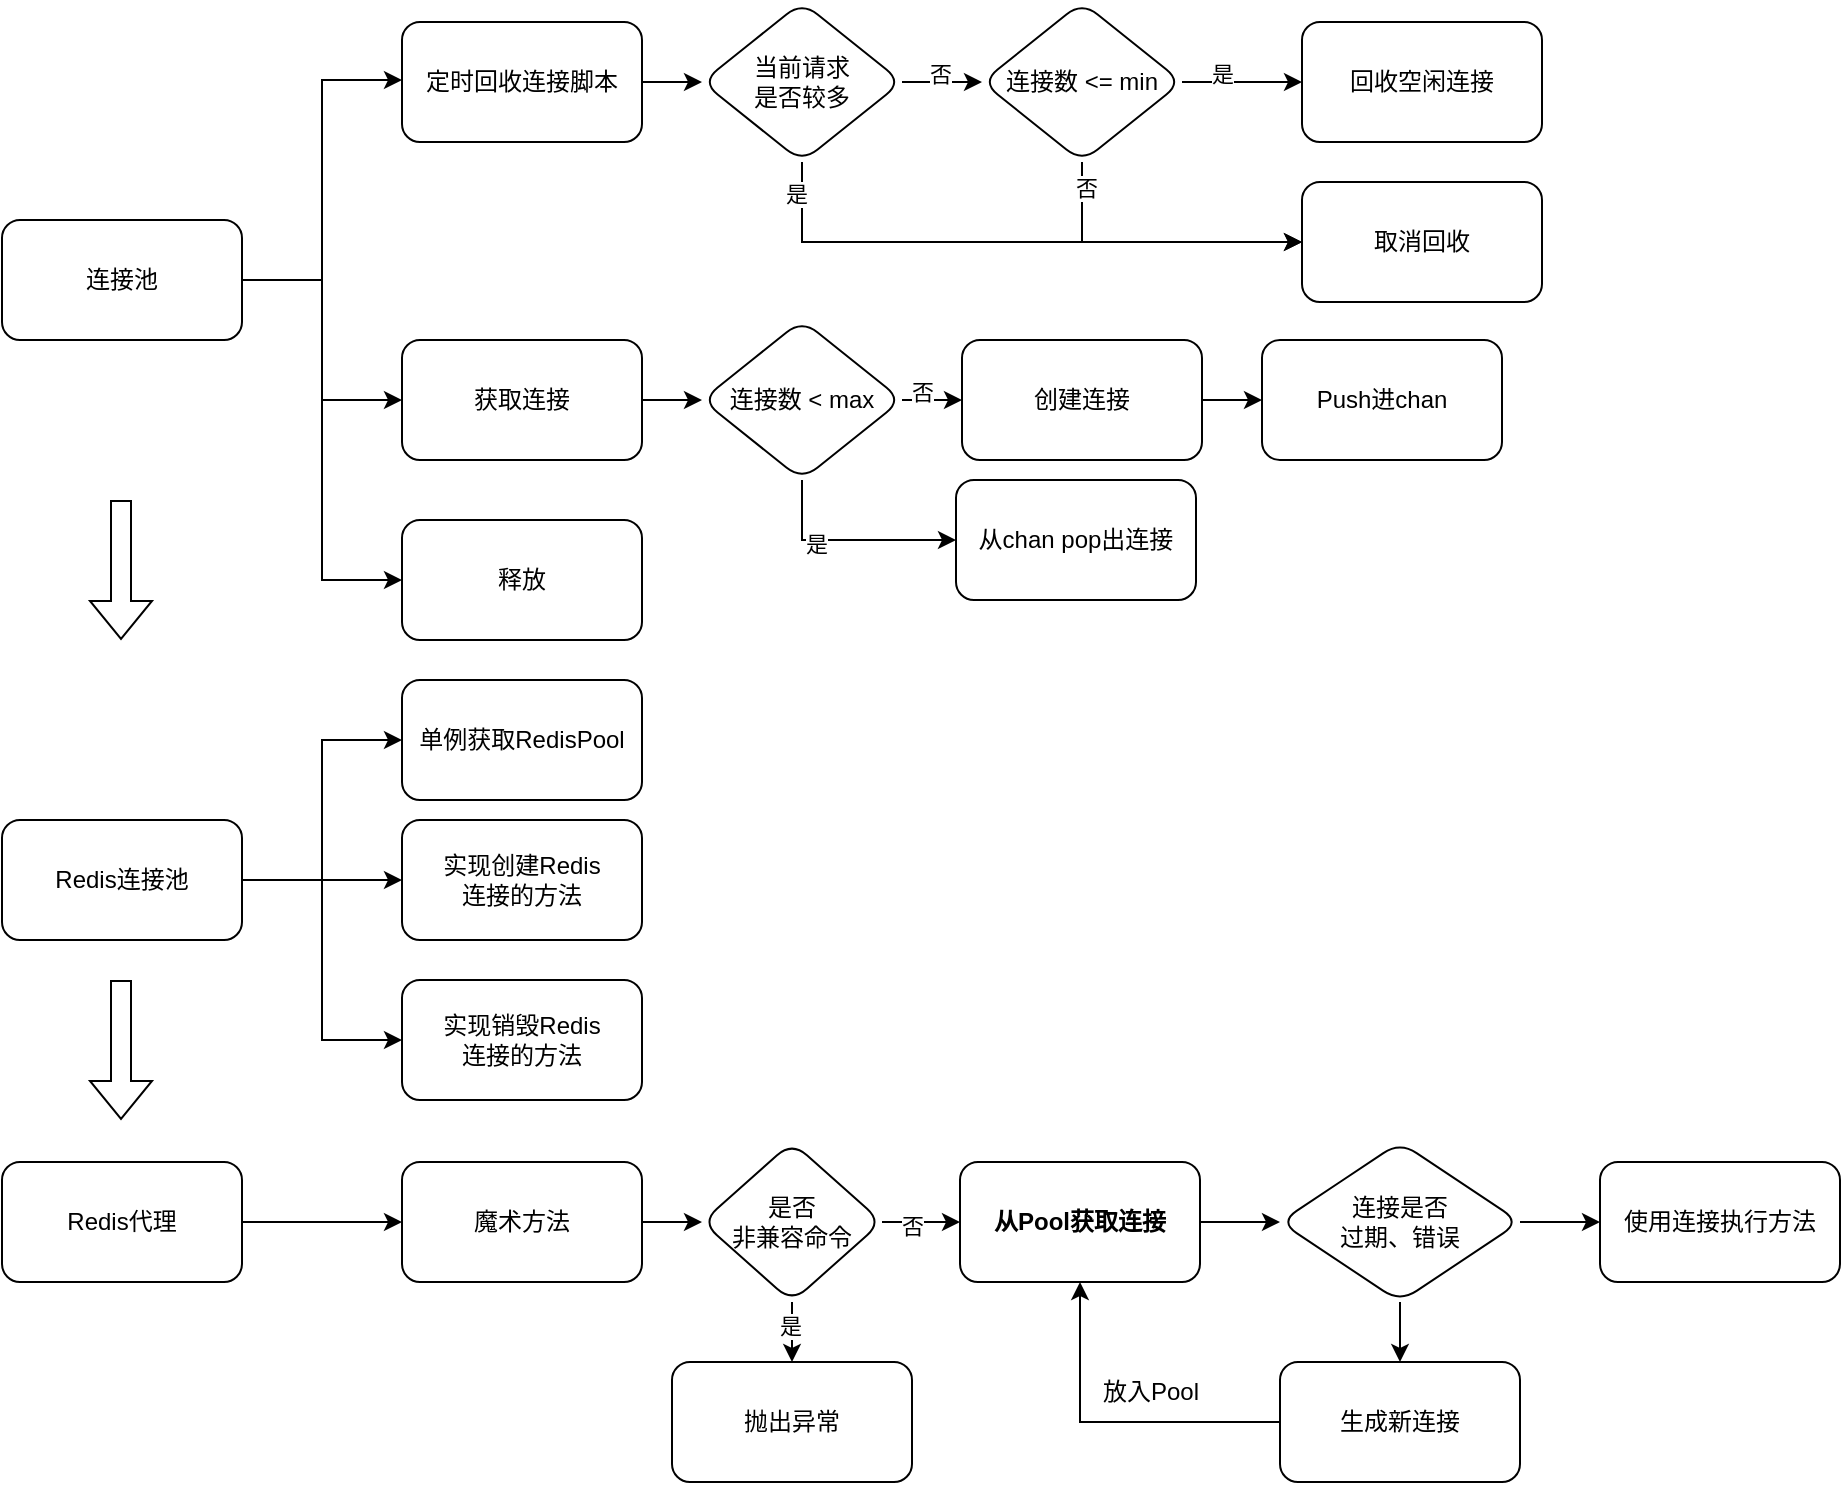 <mxfile version="20.8.19" type="github">
  <diagram name="第 1 页" id="T89ROwZX2rYlSDMPnilw">
    <mxGraphModel dx="1026" dy="683" grid="1" gridSize="10" guides="1" tooltips="1" connect="1" arrows="1" fold="1" page="1" pageScale="1" pageWidth="827" pageHeight="1169" math="0" shadow="0">
      <root>
        <mxCell id="0" />
        <mxCell id="1" parent="0" />
        <mxCell id="U2mL5AtgfMwPIUuoWqq_-3" value="" style="edgeStyle=orthogonalEdgeStyle;rounded=0;orthogonalLoop=1;jettySize=auto;html=1;" edge="1" parent="1" source="U2mL5AtgfMwPIUuoWqq_-1" target="U2mL5AtgfMwPIUuoWqq_-2">
          <mxGeometry relative="1" as="geometry">
            <Array as="points">
              <mxPoint x="390" y="190" />
              <mxPoint x="390" y="90" />
            </Array>
          </mxGeometry>
        </mxCell>
        <mxCell id="U2mL5AtgfMwPIUuoWqq_-51" style="edgeStyle=orthogonalEdgeStyle;rounded=0;orthogonalLoop=1;jettySize=auto;html=1;" edge="1" parent="1" source="U2mL5AtgfMwPIUuoWqq_-1" target="U2mL5AtgfMwPIUuoWqq_-50">
          <mxGeometry relative="1" as="geometry" />
        </mxCell>
        <mxCell id="U2mL5AtgfMwPIUuoWqq_-66" style="edgeStyle=orthogonalEdgeStyle;rounded=0;orthogonalLoop=1;jettySize=auto;html=1;entryX=0;entryY=0.5;entryDx=0;entryDy=0;" edge="1" parent="1" source="U2mL5AtgfMwPIUuoWqq_-1" target="U2mL5AtgfMwPIUuoWqq_-65">
          <mxGeometry relative="1" as="geometry" />
        </mxCell>
        <mxCell id="U2mL5AtgfMwPIUuoWqq_-1" value="连接池" style="rounded=1;whiteSpace=wrap;html=1;" vertex="1" parent="1">
          <mxGeometry x="230" y="160" width="120" height="60" as="geometry" />
        </mxCell>
        <mxCell id="U2mL5AtgfMwPIUuoWqq_-7" value="" style="edgeStyle=orthogonalEdgeStyle;rounded=0;orthogonalLoop=1;jettySize=auto;html=1;" edge="1" parent="1" source="U2mL5AtgfMwPIUuoWqq_-2" target="U2mL5AtgfMwPIUuoWqq_-6">
          <mxGeometry relative="1" as="geometry" />
        </mxCell>
        <mxCell id="U2mL5AtgfMwPIUuoWqq_-2" value="定时回收连接脚本" style="rounded=1;whiteSpace=wrap;html=1;" vertex="1" parent="1">
          <mxGeometry x="430" y="61" width="120" height="60" as="geometry" />
        </mxCell>
        <mxCell id="U2mL5AtgfMwPIUuoWqq_-14" value="" style="edgeStyle=orthogonalEdgeStyle;rounded=0;orthogonalLoop=1;jettySize=auto;html=1;" edge="1" parent="1" source="U2mL5AtgfMwPIUuoWqq_-6" target="U2mL5AtgfMwPIUuoWqq_-13">
          <mxGeometry relative="1" as="geometry" />
        </mxCell>
        <mxCell id="U2mL5AtgfMwPIUuoWqq_-25" value="否" style="edgeLabel;html=1;align=center;verticalAlign=middle;resizable=0;points=[];" vertex="1" connectable="0" parent="U2mL5AtgfMwPIUuoWqq_-14">
          <mxGeometry x="-0.05" y="4" relative="1" as="geometry">
            <mxPoint as="offset" />
          </mxGeometry>
        </mxCell>
        <mxCell id="U2mL5AtgfMwPIUuoWqq_-21" style="edgeStyle=orthogonalEdgeStyle;rounded=0;orthogonalLoop=1;jettySize=auto;html=1;entryX=0;entryY=0.5;entryDx=0;entryDy=0;" edge="1" parent="1" source="U2mL5AtgfMwPIUuoWqq_-6" target="U2mL5AtgfMwPIUuoWqq_-10">
          <mxGeometry relative="1" as="geometry">
            <Array as="points">
              <mxPoint x="630" y="171" />
            </Array>
          </mxGeometry>
        </mxCell>
        <mxCell id="U2mL5AtgfMwPIUuoWqq_-23" value="是" style="edgeLabel;html=1;align=center;verticalAlign=middle;resizable=0;points=[];" vertex="1" connectable="0" parent="U2mL5AtgfMwPIUuoWqq_-21">
          <mxGeometry x="-0.89" y="-3" relative="1" as="geometry">
            <mxPoint as="offset" />
          </mxGeometry>
        </mxCell>
        <mxCell id="U2mL5AtgfMwPIUuoWqq_-6" value="当前请求&lt;br&gt;是否较多" style="rhombus;whiteSpace=wrap;html=1;rounded=1;" vertex="1" parent="1">
          <mxGeometry x="580" y="51" width="100" height="80" as="geometry" />
        </mxCell>
        <mxCell id="U2mL5AtgfMwPIUuoWqq_-8" value="回收空闲连接" style="whiteSpace=wrap;html=1;rounded=1;" vertex="1" parent="1">
          <mxGeometry x="880" y="61" width="120" height="60" as="geometry" />
        </mxCell>
        <mxCell id="U2mL5AtgfMwPIUuoWqq_-10" value="取消回收" style="whiteSpace=wrap;html=1;rounded=1;" vertex="1" parent="1">
          <mxGeometry x="880" y="141" width="120" height="60" as="geometry" />
        </mxCell>
        <mxCell id="U2mL5AtgfMwPIUuoWqq_-15" value="" style="edgeStyle=orthogonalEdgeStyle;rounded=0;orthogonalLoop=1;jettySize=auto;html=1;" edge="1" parent="1" source="U2mL5AtgfMwPIUuoWqq_-13" target="U2mL5AtgfMwPIUuoWqq_-8">
          <mxGeometry relative="1" as="geometry" />
        </mxCell>
        <mxCell id="U2mL5AtgfMwPIUuoWqq_-24" value="是" style="edgeLabel;html=1;align=center;verticalAlign=middle;resizable=0;points=[];" vertex="1" connectable="0" parent="U2mL5AtgfMwPIUuoWqq_-15">
          <mxGeometry x="-0.333" y="4" relative="1" as="geometry">
            <mxPoint as="offset" />
          </mxGeometry>
        </mxCell>
        <mxCell id="U2mL5AtgfMwPIUuoWqq_-19" style="edgeStyle=orthogonalEdgeStyle;rounded=0;orthogonalLoop=1;jettySize=auto;html=1;entryX=0;entryY=0.5;entryDx=0;entryDy=0;" edge="1" parent="1" source="U2mL5AtgfMwPIUuoWqq_-13" target="U2mL5AtgfMwPIUuoWqq_-10">
          <mxGeometry relative="1" as="geometry">
            <Array as="points">
              <mxPoint x="770" y="171" />
            </Array>
          </mxGeometry>
        </mxCell>
        <mxCell id="U2mL5AtgfMwPIUuoWqq_-22" value="否" style="edgeLabel;html=1;align=center;verticalAlign=middle;resizable=0;points=[];" vertex="1" connectable="0" parent="U2mL5AtgfMwPIUuoWqq_-19">
          <mxGeometry x="-0.827" y="2" relative="1" as="geometry">
            <mxPoint as="offset" />
          </mxGeometry>
        </mxCell>
        <mxCell id="U2mL5AtgfMwPIUuoWqq_-13" value="连接数 &amp;lt;= min" style="rhombus;whiteSpace=wrap;html=1;rounded=1;" vertex="1" parent="1">
          <mxGeometry x="720" y="51" width="100" height="80" as="geometry" />
        </mxCell>
        <mxCell id="U2mL5AtgfMwPIUuoWqq_-29" value="" style="edgeStyle=orthogonalEdgeStyle;rounded=0;orthogonalLoop=1;jettySize=auto;html=1;" edge="1" parent="1" source="U2mL5AtgfMwPIUuoWqq_-27" target="U2mL5AtgfMwPIUuoWqq_-28">
          <mxGeometry relative="1" as="geometry" />
        </mxCell>
        <mxCell id="U2mL5AtgfMwPIUuoWqq_-27" value="Redis代理" style="rounded=1;whiteSpace=wrap;html=1;" vertex="1" parent="1">
          <mxGeometry x="230" y="631" width="120" height="60" as="geometry" />
        </mxCell>
        <mxCell id="U2mL5AtgfMwPIUuoWqq_-41" value="" style="edgeStyle=orthogonalEdgeStyle;rounded=0;orthogonalLoop=1;jettySize=auto;html=1;" edge="1" parent="1" source="U2mL5AtgfMwPIUuoWqq_-28" target="U2mL5AtgfMwPIUuoWqq_-40">
          <mxGeometry relative="1" as="geometry" />
        </mxCell>
        <mxCell id="U2mL5AtgfMwPIUuoWqq_-28" value="魔术方法" style="rounded=1;whiteSpace=wrap;html=1;" vertex="1" parent="1">
          <mxGeometry x="430" y="631" width="120" height="60" as="geometry" />
        </mxCell>
        <mxCell id="U2mL5AtgfMwPIUuoWqq_-33" value="" style="edgeStyle=orthogonalEdgeStyle;rounded=0;orthogonalLoop=1;jettySize=auto;html=1;" edge="1" parent="1" source="U2mL5AtgfMwPIUuoWqq_-30" target="U2mL5AtgfMwPIUuoWqq_-32">
          <mxGeometry relative="1" as="geometry" />
        </mxCell>
        <mxCell id="U2mL5AtgfMwPIUuoWqq_-30" value="从Pool获取连接" style="rounded=1;whiteSpace=wrap;html=1;fontStyle=1" vertex="1" parent="1">
          <mxGeometry x="709" y="631" width="120" height="60" as="geometry" />
        </mxCell>
        <mxCell id="U2mL5AtgfMwPIUuoWqq_-35" value="" style="edgeStyle=orthogonalEdgeStyle;rounded=0;orthogonalLoop=1;jettySize=auto;html=1;" edge="1" parent="1" source="U2mL5AtgfMwPIUuoWqq_-32" target="U2mL5AtgfMwPIUuoWqq_-34">
          <mxGeometry relative="1" as="geometry" />
        </mxCell>
        <mxCell id="U2mL5AtgfMwPIUuoWqq_-37" value="" style="edgeStyle=orthogonalEdgeStyle;rounded=0;orthogonalLoop=1;jettySize=auto;html=1;" edge="1" parent="1" source="U2mL5AtgfMwPIUuoWqq_-32" target="U2mL5AtgfMwPIUuoWqq_-36">
          <mxGeometry relative="1" as="geometry" />
        </mxCell>
        <mxCell id="U2mL5AtgfMwPIUuoWqq_-32" value="连接是否&lt;br&gt;过期、错误" style="rhombus;whiteSpace=wrap;html=1;rounded=1;" vertex="1" parent="1">
          <mxGeometry x="869" y="621" width="120" height="80" as="geometry" />
        </mxCell>
        <mxCell id="U2mL5AtgfMwPIUuoWqq_-34" value="使用连接执行方法" style="whiteSpace=wrap;html=1;rounded=1;" vertex="1" parent="1">
          <mxGeometry x="1029" y="631" width="120" height="60" as="geometry" />
        </mxCell>
        <mxCell id="U2mL5AtgfMwPIUuoWqq_-38" style="edgeStyle=orthogonalEdgeStyle;rounded=0;orthogonalLoop=1;jettySize=auto;html=1;entryX=0.5;entryY=1;entryDx=0;entryDy=0;" edge="1" parent="1" source="U2mL5AtgfMwPIUuoWqq_-36" target="U2mL5AtgfMwPIUuoWqq_-30">
          <mxGeometry relative="1" as="geometry" />
        </mxCell>
        <mxCell id="U2mL5AtgfMwPIUuoWqq_-36" value="生成新连接" style="whiteSpace=wrap;html=1;rounded=1;" vertex="1" parent="1">
          <mxGeometry x="869" y="731" width="120" height="60" as="geometry" />
        </mxCell>
        <mxCell id="U2mL5AtgfMwPIUuoWqq_-39" value="放入Pool" style="text;html=1;align=center;verticalAlign=middle;resizable=0;points=[];autosize=1;strokeColor=none;fillColor=none;" vertex="1" parent="1">
          <mxGeometry x="769" y="731" width="70" height="30" as="geometry" />
        </mxCell>
        <mxCell id="U2mL5AtgfMwPIUuoWqq_-42" value="" style="edgeStyle=orthogonalEdgeStyle;rounded=0;orthogonalLoop=1;jettySize=auto;html=1;" edge="1" parent="1" source="U2mL5AtgfMwPIUuoWqq_-40" target="U2mL5AtgfMwPIUuoWqq_-30">
          <mxGeometry relative="1" as="geometry" />
        </mxCell>
        <mxCell id="U2mL5AtgfMwPIUuoWqq_-49" value="否" style="edgeLabel;html=1;align=center;verticalAlign=middle;resizable=0;points=[];" vertex="1" connectable="0" parent="U2mL5AtgfMwPIUuoWqq_-42">
          <mxGeometry x="-0.268" y="-1" relative="1" as="geometry">
            <mxPoint y="1" as="offset" />
          </mxGeometry>
        </mxCell>
        <mxCell id="U2mL5AtgfMwPIUuoWqq_-46" value="" style="edgeStyle=orthogonalEdgeStyle;rounded=0;orthogonalLoop=1;jettySize=auto;html=1;" edge="1" parent="1" source="U2mL5AtgfMwPIUuoWqq_-40" target="U2mL5AtgfMwPIUuoWqq_-45">
          <mxGeometry relative="1" as="geometry" />
        </mxCell>
        <mxCell id="U2mL5AtgfMwPIUuoWqq_-48" value="是" style="edgeLabel;html=1;align=center;verticalAlign=middle;resizable=0;points=[];" vertex="1" connectable="0" parent="U2mL5AtgfMwPIUuoWqq_-46">
          <mxGeometry x="0.26" y="-1" relative="1" as="geometry">
            <mxPoint as="offset" />
          </mxGeometry>
        </mxCell>
        <mxCell id="U2mL5AtgfMwPIUuoWqq_-40" value="是否&lt;br&gt;非兼容命令" style="rhombus;whiteSpace=wrap;html=1;rounded=1;" vertex="1" parent="1">
          <mxGeometry x="580" y="621" width="90" height="80" as="geometry" />
        </mxCell>
        <mxCell id="U2mL5AtgfMwPIUuoWqq_-45" value="抛出异常" style="whiteSpace=wrap;html=1;rounded=1;" vertex="1" parent="1">
          <mxGeometry x="565" y="731" width="120" height="60" as="geometry" />
        </mxCell>
        <mxCell id="U2mL5AtgfMwPIUuoWqq_-53" value="" style="edgeStyle=orthogonalEdgeStyle;rounded=0;orthogonalLoop=1;jettySize=auto;html=1;" edge="1" parent="1" source="U2mL5AtgfMwPIUuoWqq_-50" target="U2mL5AtgfMwPIUuoWqq_-52">
          <mxGeometry relative="1" as="geometry" />
        </mxCell>
        <mxCell id="U2mL5AtgfMwPIUuoWqq_-50" value="获取连接" style="rounded=1;whiteSpace=wrap;html=1;" vertex="1" parent="1">
          <mxGeometry x="430" y="220" width="120" height="60" as="geometry" />
        </mxCell>
        <mxCell id="U2mL5AtgfMwPIUuoWqq_-55" value="" style="edgeStyle=orthogonalEdgeStyle;rounded=0;orthogonalLoop=1;jettySize=auto;html=1;" edge="1" parent="1" source="U2mL5AtgfMwPIUuoWqq_-52" target="U2mL5AtgfMwPIUuoWqq_-54">
          <mxGeometry relative="1" as="geometry" />
        </mxCell>
        <mxCell id="U2mL5AtgfMwPIUuoWqq_-63" value="否" style="edgeLabel;html=1;align=center;verticalAlign=middle;resizable=0;points=[];" vertex="1" connectable="0" parent="U2mL5AtgfMwPIUuoWqq_-55">
          <mxGeometry x="0.2" y="4" relative="1" as="geometry">
            <mxPoint as="offset" />
          </mxGeometry>
        </mxCell>
        <mxCell id="U2mL5AtgfMwPIUuoWqq_-62" style="edgeStyle=orthogonalEdgeStyle;rounded=0;orthogonalLoop=1;jettySize=auto;html=1;exitX=0.5;exitY=1;exitDx=0;exitDy=0;entryX=0;entryY=0.5;entryDx=0;entryDy=0;" edge="1" parent="1" source="U2mL5AtgfMwPIUuoWqq_-52" target="U2mL5AtgfMwPIUuoWqq_-61">
          <mxGeometry relative="1" as="geometry" />
        </mxCell>
        <mxCell id="U2mL5AtgfMwPIUuoWqq_-64" value="是" style="edgeLabel;html=1;align=center;verticalAlign=middle;resizable=0;points=[];" vertex="1" connectable="0" parent="U2mL5AtgfMwPIUuoWqq_-62">
          <mxGeometry x="-0.308" y="-2" relative="1" as="geometry">
            <mxPoint as="offset" />
          </mxGeometry>
        </mxCell>
        <mxCell id="U2mL5AtgfMwPIUuoWqq_-52" value="连接数 &amp;lt; max" style="rhombus;whiteSpace=wrap;html=1;rounded=1;" vertex="1" parent="1">
          <mxGeometry x="580" y="210" width="100" height="80" as="geometry" />
        </mxCell>
        <mxCell id="U2mL5AtgfMwPIUuoWqq_-60" value="" style="edgeStyle=orthogonalEdgeStyle;rounded=0;orthogonalLoop=1;jettySize=auto;html=1;" edge="1" parent="1" source="U2mL5AtgfMwPIUuoWqq_-54" target="U2mL5AtgfMwPIUuoWqq_-58">
          <mxGeometry relative="1" as="geometry" />
        </mxCell>
        <mxCell id="U2mL5AtgfMwPIUuoWqq_-54" value="创建连接" style="whiteSpace=wrap;html=1;rounded=1;" vertex="1" parent="1">
          <mxGeometry x="710" y="220" width="120" height="60" as="geometry" />
        </mxCell>
        <mxCell id="U2mL5AtgfMwPIUuoWqq_-58" value="Push进chan" style="whiteSpace=wrap;html=1;rounded=1;" vertex="1" parent="1">
          <mxGeometry x="860" y="220" width="120" height="60" as="geometry" />
        </mxCell>
        <mxCell id="U2mL5AtgfMwPIUuoWqq_-61" value="从chan pop出连接" style="whiteSpace=wrap;html=1;rounded=1;" vertex="1" parent="1">
          <mxGeometry x="707" y="290" width="120" height="60" as="geometry" />
        </mxCell>
        <mxCell id="U2mL5AtgfMwPIUuoWqq_-65" value="释放" style="rounded=1;whiteSpace=wrap;html=1;" vertex="1" parent="1">
          <mxGeometry x="430" y="310" width="120" height="60" as="geometry" />
        </mxCell>
        <mxCell id="U2mL5AtgfMwPIUuoWqq_-69" value="" style="edgeStyle=orthogonalEdgeStyle;rounded=0;orthogonalLoop=1;jettySize=auto;html=1;entryX=0;entryY=0.5;entryDx=0;entryDy=0;" edge="1" parent="1" source="U2mL5AtgfMwPIUuoWqq_-67" target="U2mL5AtgfMwPIUuoWqq_-68">
          <mxGeometry relative="1" as="geometry" />
        </mxCell>
        <mxCell id="U2mL5AtgfMwPIUuoWqq_-72" style="edgeStyle=orthogonalEdgeStyle;rounded=0;orthogonalLoop=1;jettySize=auto;html=1;entryX=0;entryY=0.5;entryDx=0;entryDy=0;" edge="1" parent="1" source="U2mL5AtgfMwPIUuoWqq_-67" target="U2mL5AtgfMwPIUuoWqq_-70">
          <mxGeometry relative="1" as="geometry" />
        </mxCell>
        <mxCell id="U2mL5AtgfMwPIUuoWqq_-73" style="edgeStyle=orthogonalEdgeStyle;rounded=0;orthogonalLoop=1;jettySize=auto;html=1;entryX=0;entryY=0.5;entryDx=0;entryDy=0;" edge="1" parent="1" source="U2mL5AtgfMwPIUuoWqq_-67" target="U2mL5AtgfMwPIUuoWqq_-71">
          <mxGeometry relative="1" as="geometry" />
        </mxCell>
        <mxCell id="U2mL5AtgfMwPIUuoWqq_-67" value="Redis连接池" style="rounded=1;whiteSpace=wrap;html=1;" vertex="1" parent="1">
          <mxGeometry x="230" y="460" width="120" height="60" as="geometry" />
        </mxCell>
        <mxCell id="U2mL5AtgfMwPIUuoWqq_-68" value="单例获取RedisPool" style="whiteSpace=wrap;html=1;rounded=1;" vertex="1" parent="1">
          <mxGeometry x="430" y="390" width="120" height="60" as="geometry" />
        </mxCell>
        <mxCell id="U2mL5AtgfMwPIUuoWqq_-70" value="实现创建Redis&lt;br&gt;连接的方法" style="whiteSpace=wrap;html=1;rounded=1;" vertex="1" parent="1">
          <mxGeometry x="430" y="460" width="120" height="60" as="geometry" />
        </mxCell>
        <mxCell id="U2mL5AtgfMwPIUuoWqq_-71" value="实现销毁Redis&lt;br&gt;连接的方法" style="whiteSpace=wrap;html=1;rounded=1;" vertex="1" parent="1">
          <mxGeometry x="430" y="540" width="120" height="60" as="geometry" />
        </mxCell>
        <mxCell id="U2mL5AtgfMwPIUuoWqq_-74" value="" style="shape=flexArrow;endArrow=classic;html=1;rounded=0;" edge="1" parent="1">
          <mxGeometry width="50" height="50" relative="1" as="geometry">
            <mxPoint x="289.5" y="300" as="sourcePoint" />
            <mxPoint x="289.5" y="370" as="targetPoint" />
          </mxGeometry>
        </mxCell>
        <mxCell id="U2mL5AtgfMwPIUuoWqq_-76" value="" style="shape=flexArrow;endArrow=classic;html=1;rounded=0;" edge="1" parent="1">
          <mxGeometry width="50" height="50" relative="1" as="geometry">
            <mxPoint x="289.5" y="540" as="sourcePoint" />
            <mxPoint x="289.5" y="610" as="targetPoint" />
          </mxGeometry>
        </mxCell>
      </root>
    </mxGraphModel>
  </diagram>
</mxfile>
